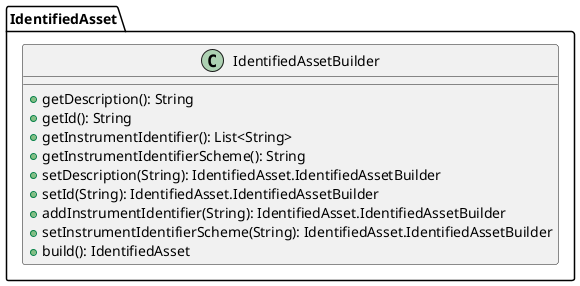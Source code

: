 @startuml

    class IdentifiedAsset.IdentifiedAssetBuilder [[IdentifiedAsset.IdentifiedAssetBuilder.html]] {
        +getDescription(): String
        +getId(): String
        +getInstrumentIdentifier(): List<String>
        +getInstrumentIdentifierScheme(): String
        +setDescription(String): IdentifiedAsset.IdentifiedAssetBuilder
        +setId(String): IdentifiedAsset.IdentifiedAssetBuilder
        +addInstrumentIdentifier(String): IdentifiedAsset.IdentifiedAssetBuilder
        +setInstrumentIdentifierScheme(String): IdentifiedAsset.IdentifiedAssetBuilder
        +build(): IdentifiedAsset
    }

@enduml
